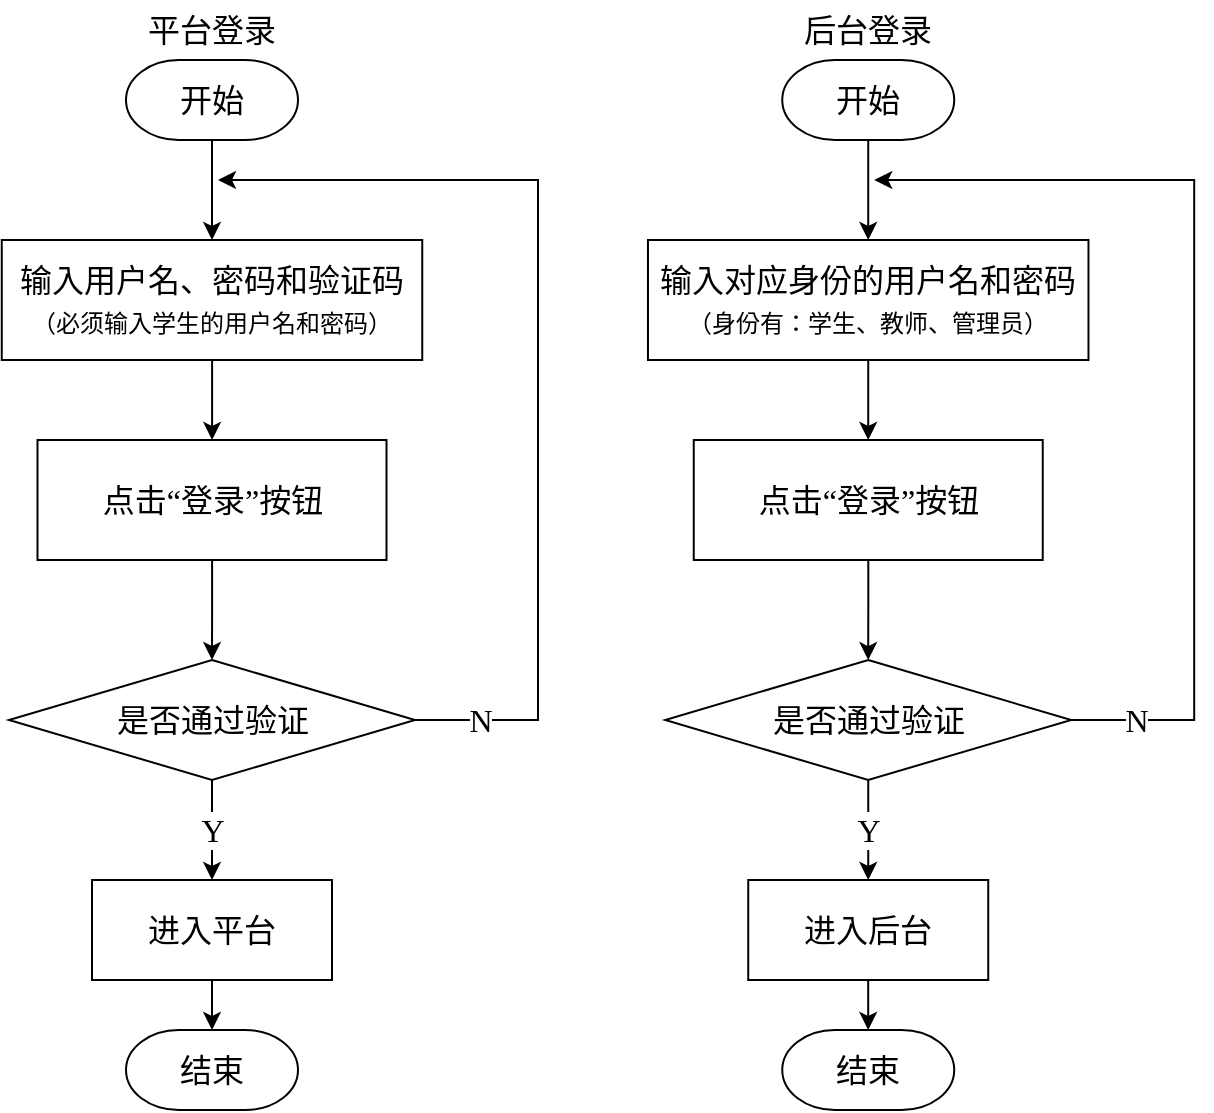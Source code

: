 <mxfile version="17.5.0" type="github">
  <diagram id="D_EOzAJcXs7magWXyqsy" name="第 1 页">
    <mxGraphModel dx="1422" dy="706" grid="1" gridSize="10" guides="1" tooltips="1" connect="1" arrows="1" fold="1" page="1" pageScale="1" pageWidth="827" pageHeight="1169" math="0" shadow="0">
      <root>
        <mxCell id="0" />
        <mxCell id="1" parent="0" />
        <mxCell id="ID0JFheKa3dJkD5rysL6-3" style="edgeStyle=orthogonalEdgeStyle;rounded=0;orthogonalLoop=1;jettySize=auto;html=1;entryX=0.5;entryY=0;entryDx=0;entryDy=0;fontSize=16;fontFamily=宋体;" edge="1" parent="1" source="ID0JFheKa3dJkD5rysL6-1" target="ID0JFheKa3dJkD5rysL6-2">
          <mxGeometry relative="1" as="geometry" />
        </mxCell>
        <mxCell id="ID0JFheKa3dJkD5rysL6-1" value="开始" style="strokeWidth=1;html=1;shape=mxgraph.flowchart.terminator;whiteSpace=wrap;fontSize=16;sketch=0;fontFamily=宋体;" vertex="1" parent="1">
          <mxGeometry x="354" y="80" width="86" height="40" as="geometry" />
        </mxCell>
        <mxCell id="ID0JFheKa3dJkD5rysL6-5" style="edgeStyle=orthogonalEdgeStyle;rounded=0;orthogonalLoop=1;jettySize=auto;html=1;fontSize=16;fontFamily=宋体;" edge="1" parent="1" source="ID0JFheKa3dJkD5rysL6-2" target="ID0JFheKa3dJkD5rysL6-4">
          <mxGeometry relative="1" as="geometry" />
        </mxCell>
        <mxCell id="ID0JFheKa3dJkD5rysL6-2" value="输入用户名、密码和验证码&lt;br&gt;&lt;font style=&quot;font-size: 12px&quot;&gt;（必须输入学生的用户名和密码）&lt;/font&gt;" style="rounded=0;whiteSpace=wrap;html=1;sketch=0;fontSize=16;strokeWidth=1;fontFamily=宋体;" vertex="1" parent="1">
          <mxGeometry x="291.88" y="170" width="210.25" height="60" as="geometry" />
        </mxCell>
        <mxCell id="ID0JFheKa3dJkD5rysL6-7" value="" style="edgeStyle=orthogonalEdgeStyle;rounded=0;orthogonalLoop=1;jettySize=auto;html=1;fontSize=16;fontFamily=宋体;" edge="1" parent="1" source="ID0JFheKa3dJkD5rysL6-4" target="ID0JFheKa3dJkD5rysL6-6">
          <mxGeometry relative="1" as="geometry" />
        </mxCell>
        <mxCell id="ID0JFheKa3dJkD5rysL6-4" value="点击“登录”按钮" style="rounded=0;whiteSpace=wrap;html=1;sketch=0;fontSize=16;strokeWidth=1;fontFamily=宋体;" vertex="1" parent="1">
          <mxGeometry x="309.75" y="270" width="174.5" height="60" as="geometry" />
        </mxCell>
        <mxCell id="ID0JFheKa3dJkD5rysL6-8" value="N" style="edgeStyle=orthogonalEdgeStyle;rounded=0;orthogonalLoop=1;jettySize=auto;html=1;fontSize=16;fontFamily=宋体;" edge="1" parent="1" source="ID0JFheKa3dJkD5rysL6-6">
          <mxGeometry x="-0.874" relative="1" as="geometry">
            <mxPoint x="400" y="140" as="targetPoint" />
            <Array as="points">
              <mxPoint x="560" y="410" />
              <mxPoint x="560" y="140" />
            </Array>
            <mxPoint x="1" as="offset" />
          </mxGeometry>
        </mxCell>
        <mxCell id="ID0JFheKa3dJkD5rysL6-10" value="Y" style="edgeStyle=orthogonalEdgeStyle;rounded=0;orthogonalLoop=1;jettySize=auto;html=1;fontFamily=宋体;fontSize=16;" edge="1" parent="1" source="ID0JFheKa3dJkD5rysL6-6" target="ID0JFheKa3dJkD5rysL6-9">
          <mxGeometry relative="1" as="geometry" />
        </mxCell>
        <mxCell id="ID0JFheKa3dJkD5rysL6-6" value="是否通过验证" style="rhombus;whiteSpace=wrap;html=1;fontSize=16;rounded=0;sketch=0;strokeWidth=1;fontFamily=宋体;" vertex="1" parent="1">
          <mxGeometry x="295.5" y="380" width="203" height="60" as="geometry" />
        </mxCell>
        <mxCell id="ID0JFheKa3dJkD5rysL6-12" style="edgeStyle=orthogonalEdgeStyle;rounded=0;orthogonalLoop=1;jettySize=auto;html=1;fontFamily=宋体;fontSize=16;" edge="1" parent="1" source="ID0JFheKa3dJkD5rysL6-9" target="ID0JFheKa3dJkD5rysL6-11">
          <mxGeometry relative="1" as="geometry" />
        </mxCell>
        <mxCell id="ID0JFheKa3dJkD5rysL6-9" value="进入平台" style="whiteSpace=wrap;html=1;fontSize=16;fontFamily=宋体;rounded=0;sketch=0;strokeWidth=1;" vertex="1" parent="1">
          <mxGeometry x="337" y="490" width="120" height="50" as="geometry" />
        </mxCell>
        <mxCell id="ID0JFheKa3dJkD5rysL6-11" value="结束" style="strokeWidth=1;html=1;shape=mxgraph.flowchart.terminator;whiteSpace=wrap;fontSize=16;sketch=0;fontFamily=宋体;" vertex="1" parent="1">
          <mxGeometry x="354" y="565" width="86" height="40" as="geometry" />
        </mxCell>
        <mxCell id="ID0JFheKa3dJkD5rysL6-13" value="平台登录" style="text;html=1;strokeColor=none;fillColor=none;align=center;verticalAlign=middle;whiteSpace=wrap;rounded=0;sketch=0;fontFamily=宋体;fontSize=16;" vertex="1" parent="1">
          <mxGeometry x="359" y="50" width="76" height="30" as="geometry" />
        </mxCell>
        <mxCell id="ID0JFheKa3dJkD5rysL6-14" style="edgeStyle=orthogonalEdgeStyle;rounded=0;orthogonalLoop=1;jettySize=auto;html=1;entryX=0.5;entryY=0;entryDx=0;entryDy=0;fontSize=16;fontFamily=宋体;" edge="1" parent="1" source="ID0JFheKa3dJkD5rysL6-15" target="ID0JFheKa3dJkD5rysL6-17">
          <mxGeometry relative="1" as="geometry" />
        </mxCell>
        <mxCell id="ID0JFheKa3dJkD5rysL6-15" value="开始" style="strokeWidth=1;html=1;shape=mxgraph.flowchart.terminator;whiteSpace=wrap;fontSize=16;sketch=0;fontFamily=宋体;" vertex="1" parent="1">
          <mxGeometry x="682.12" y="80" width="86" height="40" as="geometry" />
        </mxCell>
        <mxCell id="ID0JFheKa3dJkD5rysL6-16" style="edgeStyle=orthogonalEdgeStyle;rounded=0;orthogonalLoop=1;jettySize=auto;html=1;fontSize=16;fontFamily=宋体;" edge="1" parent="1" source="ID0JFheKa3dJkD5rysL6-17" target="ID0JFheKa3dJkD5rysL6-19">
          <mxGeometry relative="1" as="geometry" />
        </mxCell>
        <mxCell id="ID0JFheKa3dJkD5rysL6-17" value="输入对应身份的用户名和密码&lt;br&gt;&lt;font style=&quot;font-size: 12px&quot;&gt;（身份有：学生、教师、管理员）&lt;/font&gt;" style="rounded=0;whiteSpace=wrap;html=1;sketch=0;fontSize=16;strokeWidth=1;fontFamily=宋体;" vertex="1" parent="1">
          <mxGeometry x="614.99" y="170" width="220.25" height="60" as="geometry" />
        </mxCell>
        <mxCell id="ID0JFheKa3dJkD5rysL6-18" value="" style="edgeStyle=orthogonalEdgeStyle;rounded=0;orthogonalLoop=1;jettySize=auto;html=1;fontSize=16;fontFamily=宋体;" edge="1" parent="1" source="ID0JFheKa3dJkD5rysL6-19" target="ID0JFheKa3dJkD5rysL6-22">
          <mxGeometry relative="1" as="geometry" />
        </mxCell>
        <mxCell id="ID0JFheKa3dJkD5rysL6-19" value="点击“登录”按钮" style="rounded=0;whiteSpace=wrap;html=1;sketch=0;fontSize=16;strokeWidth=1;fontFamily=宋体;" vertex="1" parent="1">
          <mxGeometry x="637.87" y="270" width="174.5" height="60" as="geometry" />
        </mxCell>
        <mxCell id="ID0JFheKa3dJkD5rysL6-20" value="N" style="edgeStyle=orthogonalEdgeStyle;rounded=0;orthogonalLoop=1;jettySize=auto;html=1;fontSize=16;fontFamily=宋体;" edge="1" parent="1" source="ID0JFheKa3dJkD5rysL6-22">
          <mxGeometry x="-0.874" relative="1" as="geometry">
            <mxPoint x="728.12" y="140" as="targetPoint" />
            <Array as="points">
              <mxPoint x="888.12" y="410" />
              <mxPoint x="888.12" y="140" />
            </Array>
            <mxPoint x="1" as="offset" />
          </mxGeometry>
        </mxCell>
        <mxCell id="ID0JFheKa3dJkD5rysL6-21" value="Y" style="edgeStyle=orthogonalEdgeStyle;rounded=0;orthogonalLoop=1;jettySize=auto;html=1;fontFamily=宋体;fontSize=16;" edge="1" parent="1" source="ID0JFheKa3dJkD5rysL6-22" target="ID0JFheKa3dJkD5rysL6-24">
          <mxGeometry relative="1" as="geometry" />
        </mxCell>
        <mxCell id="ID0JFheKa3dJkD5rysL6-22" value="是否通过验证" style="rhombus;whiteSpace=wrap;html=1;fontSize=16;rounded=0;sketch=0;strokeWidth=1;fontFamily=宋体;" vertex="1" parent="1">
          <mxGeometry x="623.62" y="380" width="203" height="60" as="geometry" />
        </mxCell>
        <mxCell id="ID0JFheKa3dJkD5rysL6-23" style="edgeStyle=orthogonalEdgeStyle;rounded=0;orthogonalLoop=1;jettySize=auto;html=1;fontFamily=宋体;fontSize=16;" edge="1" parent="1" source="ID0JFheKa3dJkD5rysL6-24" target="ID0JFheKa3dJkD5rysL6-25">
          <mxGeometry relative="1" as="geometry" />
        </mxCell>
        <mxCell id="ID0JFheKa3dJkD5rysL6-24" value="进入后台" style="whiteSpace=wrap;html=1;fontSize=16;fontFamily=宋体;rounded=0;sketch=0;strokeWidth=1;" vertex="1" parent="1">
          <mxGeometry x="665.12" y="490" width="120" height="50" as="geometry" />
        </mxCell>
        <mxCell id="ID0JFheKa3dJkD5rysL6-25" value="结束" style="strokeWidth=1;html=1;shape=mxgraph.flowchart.terminator;whiteSpace=wrap;fontSize=16;sketch=0;fontFamily=宋体;" vertex="1" parent="1">
          <mxGeometry x="682.12" y="565" width="86" height="40" as="geometry" />
        </mxCell>
        <mxCell id="ID0JFheKa3dJkD5rysL6-26" value="后台登录" style="text;html=1;strokeColor=none;fillColor=none;align=center;verticalAlign=middle;whiteSpace=wrap;rounded=0;sketch=0;fontFamily=宋体;fontSize=16;" vertex="1" parent="1">
          <mxGeometry x="687.12" y="50" width="76" height="30" as="geometry" />
        </mxCell>
      </root>
    </mxGraphModel>
  </diagram>
</mxfile>
